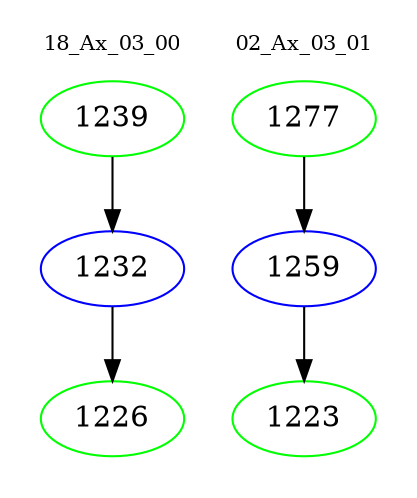 digraph{
subgraph cluster_0 {
color = white
label = "18_Ax_03_00";
fontsize=10;
T0_1239 [label="1239", color="green"]
T0_1239 -> T0_1232 [color="black"]
T0_1232 [label="1232", color="blue"]
T0_1232 -> T0_1226 [color="black"]
T0_1226 [label="1226", color="green"]
}
subgraph cluster_1 {
color = white
label = "02_Ax_03_01";
fontsize=10;
T1_1277 [label="1277", color="green"]
T1_1277 -> T1_1259 [color="black"]
T1_1259 [label="1259", color="blue"]
T1_1259 -> T1_1223 [color="black"]
T1_1223 [label="1223", color="green"]
}
}

